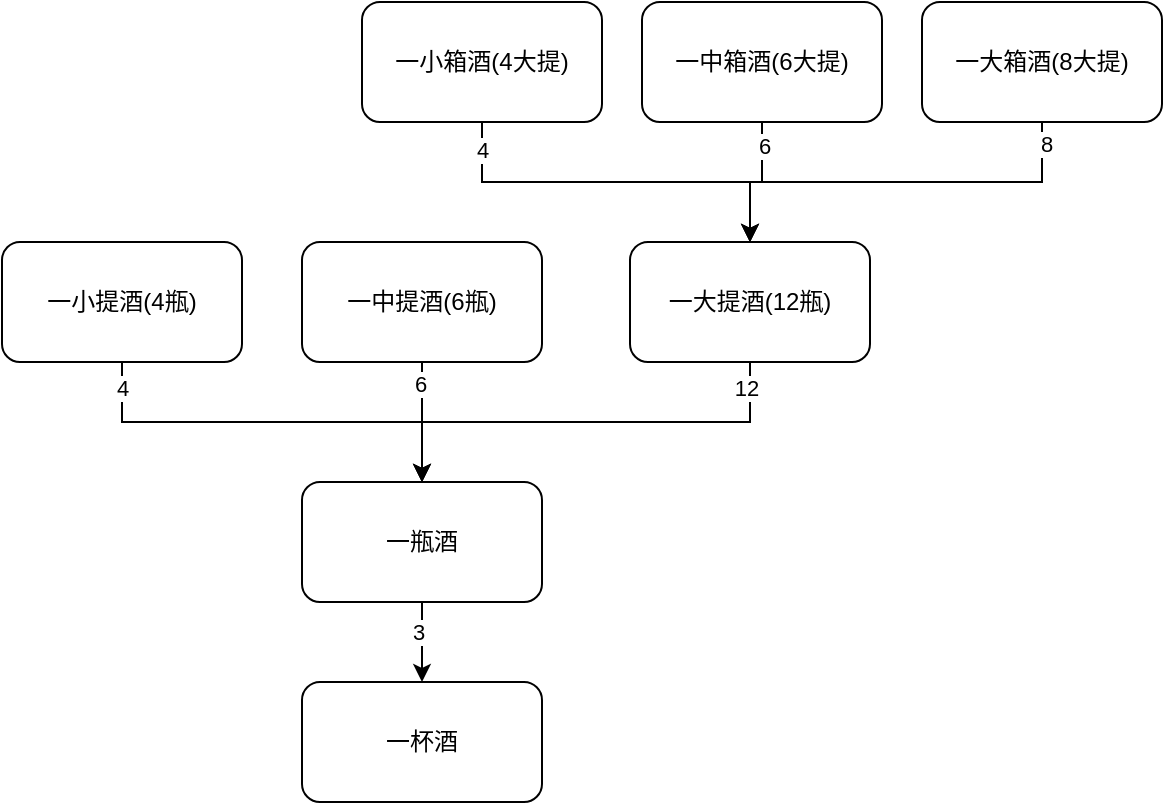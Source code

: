 <mxfile version="25.0.1">
  <diagram name="第 1 页" id="e5sBsWbOsogP_zK264rh">
    <mxGraphModel dx="1434" dy="738" grid="1" gridSize="10" guides="1" tooltips="1" connect="1" arrows="1" fold="1" page="1" pageScale="1" pageWidth="827" pageHeight="1169" math="0" shadow="0">
      <root>
        <mxCell id="0" />
        <mxCell id="1" parent="0" />
        <mxCell id="pyxKaHW6ymgvFduwyqa1-3" value="" style="edgeStyle=orthogonalEdgeStyle;rounded=0;orthogonalLoop=1;jettySize=auto;html=1;" edge="1" parent="1" source="pyxKaHW6ymgvFduwyqa1-1" target="pyxKaHW6ymgvFduwyqa1-2">
          <mxGeometry relative="1" as="geometry" />
        </mxCell>
        <mxCell id="pyxKaHW6ymgvFduwyqa1-22" value="3" style="edgeLabel;html=1;align=center;verticalAlign=middle;resizable=0;points=[];" vertex="1" connectable="0" parent="pyxKaHW6ymgvFduwyqa1-3">
          <mxGeometry x="-0.25" y="-2" relative="1" as="geometry">
            <mxPoint as="offset" />
          </mxGeometry>
        </mxCell>
        <mxCell id="pyxKaHW6ymgvFduwyqa1-1" value="一瓶酒" style="rounded=1;whiteSpace=wrap;html=1;" vertex="1" parent="1">
          <mxGeometry x="250" y="290" width="120" height="60" as="geometry" />
        </mxCell>
        <mxCell id="pyxKaHW6ymgvFduwyqa1-2" value="一杯酒" style="whiteSpace=wrap;html=1;rounded=1;" vertex="1" parent="1">
          <mxGeometry x="250" y="390" width="120" height="60" as="geometry" />
        </mxCell>
        <mxCell id="pyxKaHW6ymgvFduwyqa1-16" style="edgeStyle=orthogonalEdgeStyle;rounded=0;orthogonalLoop=1;jettySize=auto;html=1;exitX=0.5;exitY=1;exitDx=0;exitDy=0;" edge="1" parent="1" source="pyxKaHW6ymgvFduwyqa1-4" target="pyxKaHW6ymgvFduwyqa1-1">
          <mxGeometry relative="1" as="geometry" />
        </mxCell>
        <mxCell id="pyxKaHW6ymgvFduwyqa1-19" value="4" style="edgeLabel;html=1;align=center;verticalAlign=middle;resizable=0;points=[];" vertex="1" connectable="0" parent="pyxKaHW6ymgvFduwyqa1-16">
          <mxGeometry x="-0.876" relative="1" as="geometry">
            <mxPoint as="offset" />
          </mxGeometry>
        </mxCell>
        <mxCell id="pyxKaHW6ymgvFduwyqa1-4" value="一小提酒(4瓶)" style="rounded=1;whiteSpace=wrap;html=1;" vertex="1" parent="1">
          <mxGeometry x="100" y="170" width="120" height="60" as="geometry" />
        </mxCell>
        <mxCell id="pyxKaHW6ymgvFduwyqa1-17" style="edgeStyle=orthogonalEdgeStyle;rounded=0;orthogonalLoop=1;jettySize=auto;html=1;exitX=0.5;exitY=1;exitDx=0;exitDy=0;" edge="1" parent="1" source="pyxKaHW6ymgvFduwyqa1-5" target="pyxKaHW6ymgvFduwyqa1-1">
          <mxGeometry relative="1" as="geometry" />
        </mxCell>
        <mxCell id="pyxKaHW6ymgvFduwyqa1-20" value="6" style="edgeLabel;html=1;align=center;verticalAlign=middle;resizable=0;points=[];" vertex="1" connectable="0" parent="pyxKaHW6ymgvFduwyqa1-17">
          <mxGeometry x="-0.633" y="-1" relative="1" as="geometry">
            <mxPoint as="offset" />
          </mxGeometry>
        </mxCell>
        <mxCell id="pyxKaHW6ymgvFduwyqa1-5" value="一中提酒(6瓶)" style="rounded=1;whiteSpace=wrap;html=1;" vertex="1" parent="1">
          <mxGeometry x="250" y="170" width="120" height="60" as="geometry" />
        </mxCell>
        <mxCell id="pyxKaHW6ymgvFduwyqa1-18" style="edgeStyle=orthogonalEdgeStyle;rounded=0;orthogonalLoop=1;jettySize=auto;html=1;exitX=0.5;exitY=1;exitDx=0;exitDy=0;" edge="1" parent="1" source="pyxKaHW6ymgvFduwyqa1-6" target="pyxKaHW6ymgvFduwyqa1-1">
          <mxGeometry relative="1" as="geometry" />
        </mxCell>
        <mxCell id="pyxKaHW6ymgvFduwyqa1-21" value="12" style="edgeLabel;html=1;align=center;verticalAlign=middle;resizable=0;points=[];" vertex="1" connectable="0" parent="pyxKaHW6ymgvFduwyqa1-18">
          <mxGeometry x="-0.884" y="-2" relative="1" as="geometry">
            <mxPoint as="offset" />
          </mxGeometry>
        </mxCell>
        <mxCell id="pyxKaHW6ymgvFduwyqa1-6" value="一大提酒(12瓶)" style="rounded=1;whiteSpace=wrap;html=1;" vertex="1" parent="1">
          <mxGeometry x="414" y="170" width="120" height="60" as="geometry" />
        </mxCell>
        <mxCell id="pyxKaHW6ymgvFduwyqa1-10" style="edgeStyle=orthogonalEdgeStyle;rounded=0;orthogonalLoop=1;jettySize=auto;html=1;exitX=0.5;exitY=1;exitDx=0;exitDy=0;" edge="1" parent="1" source="pyxKaHW6ymgvFduwyqa1-7" target="pyxKaHW6ymgvFduwyqa1-6">
          <mxGeometry relative="1" as="geometry" />
        </mxCell>
        <mxCell id="pyxKaHW6ymgvFduwyqa1-13" value="4" style="edgeLabel;html=1;align=center;verticalAlign=middle;resizable=0;points=[];" vertex="1" connectable="0" parent="pyxKaHW6ymgvFduwyqa1-10">
          <mxGeometry x="-0.856" relative="1" as="geometry">
            <mxPoint as="offset" />
          </mxGeometry>
        </mxCell>
        <mxCell id="pyxKaHW6ymgvFduwyqa1-7" value="一小箱酒(4大提)" style="rounded=1;whiteSpace=wrap;html=1;" vertex="1" parent="1">
          <mxGeometry x="280" y="50" width="120" height="60" as="geometry" />
        </mxCell>
        <mxCell id="pyxKaHW6ymgvFduwyqa1-11" style="edgeStyle=orthogonalEdgeStyle;rounded=0;orthogonalLoop=1;jettySize=auto;html=1;exitX=0.5;exitY=1;exitDx=0;exitDy=0;" edge="1" parent="1" source="pyxKaHW6ymgvFduwyqa1-8" target="pyxKaHW6ymgvFduwyqa1-6">
          <mxGeometry relative="1" as="geometry" />
        </mxCell>
        <mxCell id="pyxKaHW6ymgvFduwyqa1-14" value="6" style="edgeLabel;html=1;align=center;verticalAlign=middle;resizable=0;points=[];" vertex="1" connectable="0" parent="pyxKaHW6ymgvFduwyqa1-11">
          <mxGeometry x="-0.636" y="1" relative="1" as="geometry">
            <mxPoint as="offset" />
          </mxGeometry>
        </mxCell>
        <mxCell id="pyxKaHW6ymgvFduwyqa1-8" value="一中箱酒(6大提)" style="rounded=1;whiteSpace=wrap;html=1;" vertex="1" parent="1">
          <mxGeometry x="420" y="50" width="120" height="60" as="geometry" />
        </mxCell>
        <mxCell id="pyxKaHW6ymgvFduwyqa1-12" style="edgeStyle=orthogonalEdgeStyle;rounded=0;orthogonalLoop=1;jettySize=auto;html=1;exitX=0.5;exitY=1;exitDx=0;exitDy=0;" edge="1" parent="1" source="pyxKaHW6ymgvFduwyqa1-9" target="pyxKaHW6ymgvFduwyqa1-6">
          <mxGeometry relative="1" as="geometry" />
        </mxCell>
        <mxCell id="pyxKaHW6ymgvFduwyqa1-15" value="8" style="edgeLabel;html=1;align=center;verticalAlign=middle;resizable=0;points=[];" vertex="1" connectable="0" parent="pyxKaHW6ymgvFduwyqa1-12">
          <mxGeometry x="-0.893" y="2" relative="1" as="geometry">
            <mxPoint as="offset" />
          </mxGeometry>
        </mxCell>
        <mxCell id="pyxKaHW6ymgvFduwyqa1-9" value="一大箱酒(8大提)" style="rounded=1;whiteSpace=wrap;html=1;" vertex="1" parent="1">
          <mxGeometry x="560" y="50" width="120" height="60" as="geometry" />
        </mxCell>
      </root>
    </mxGraphModel>
  </diagram>
</mxfile>
